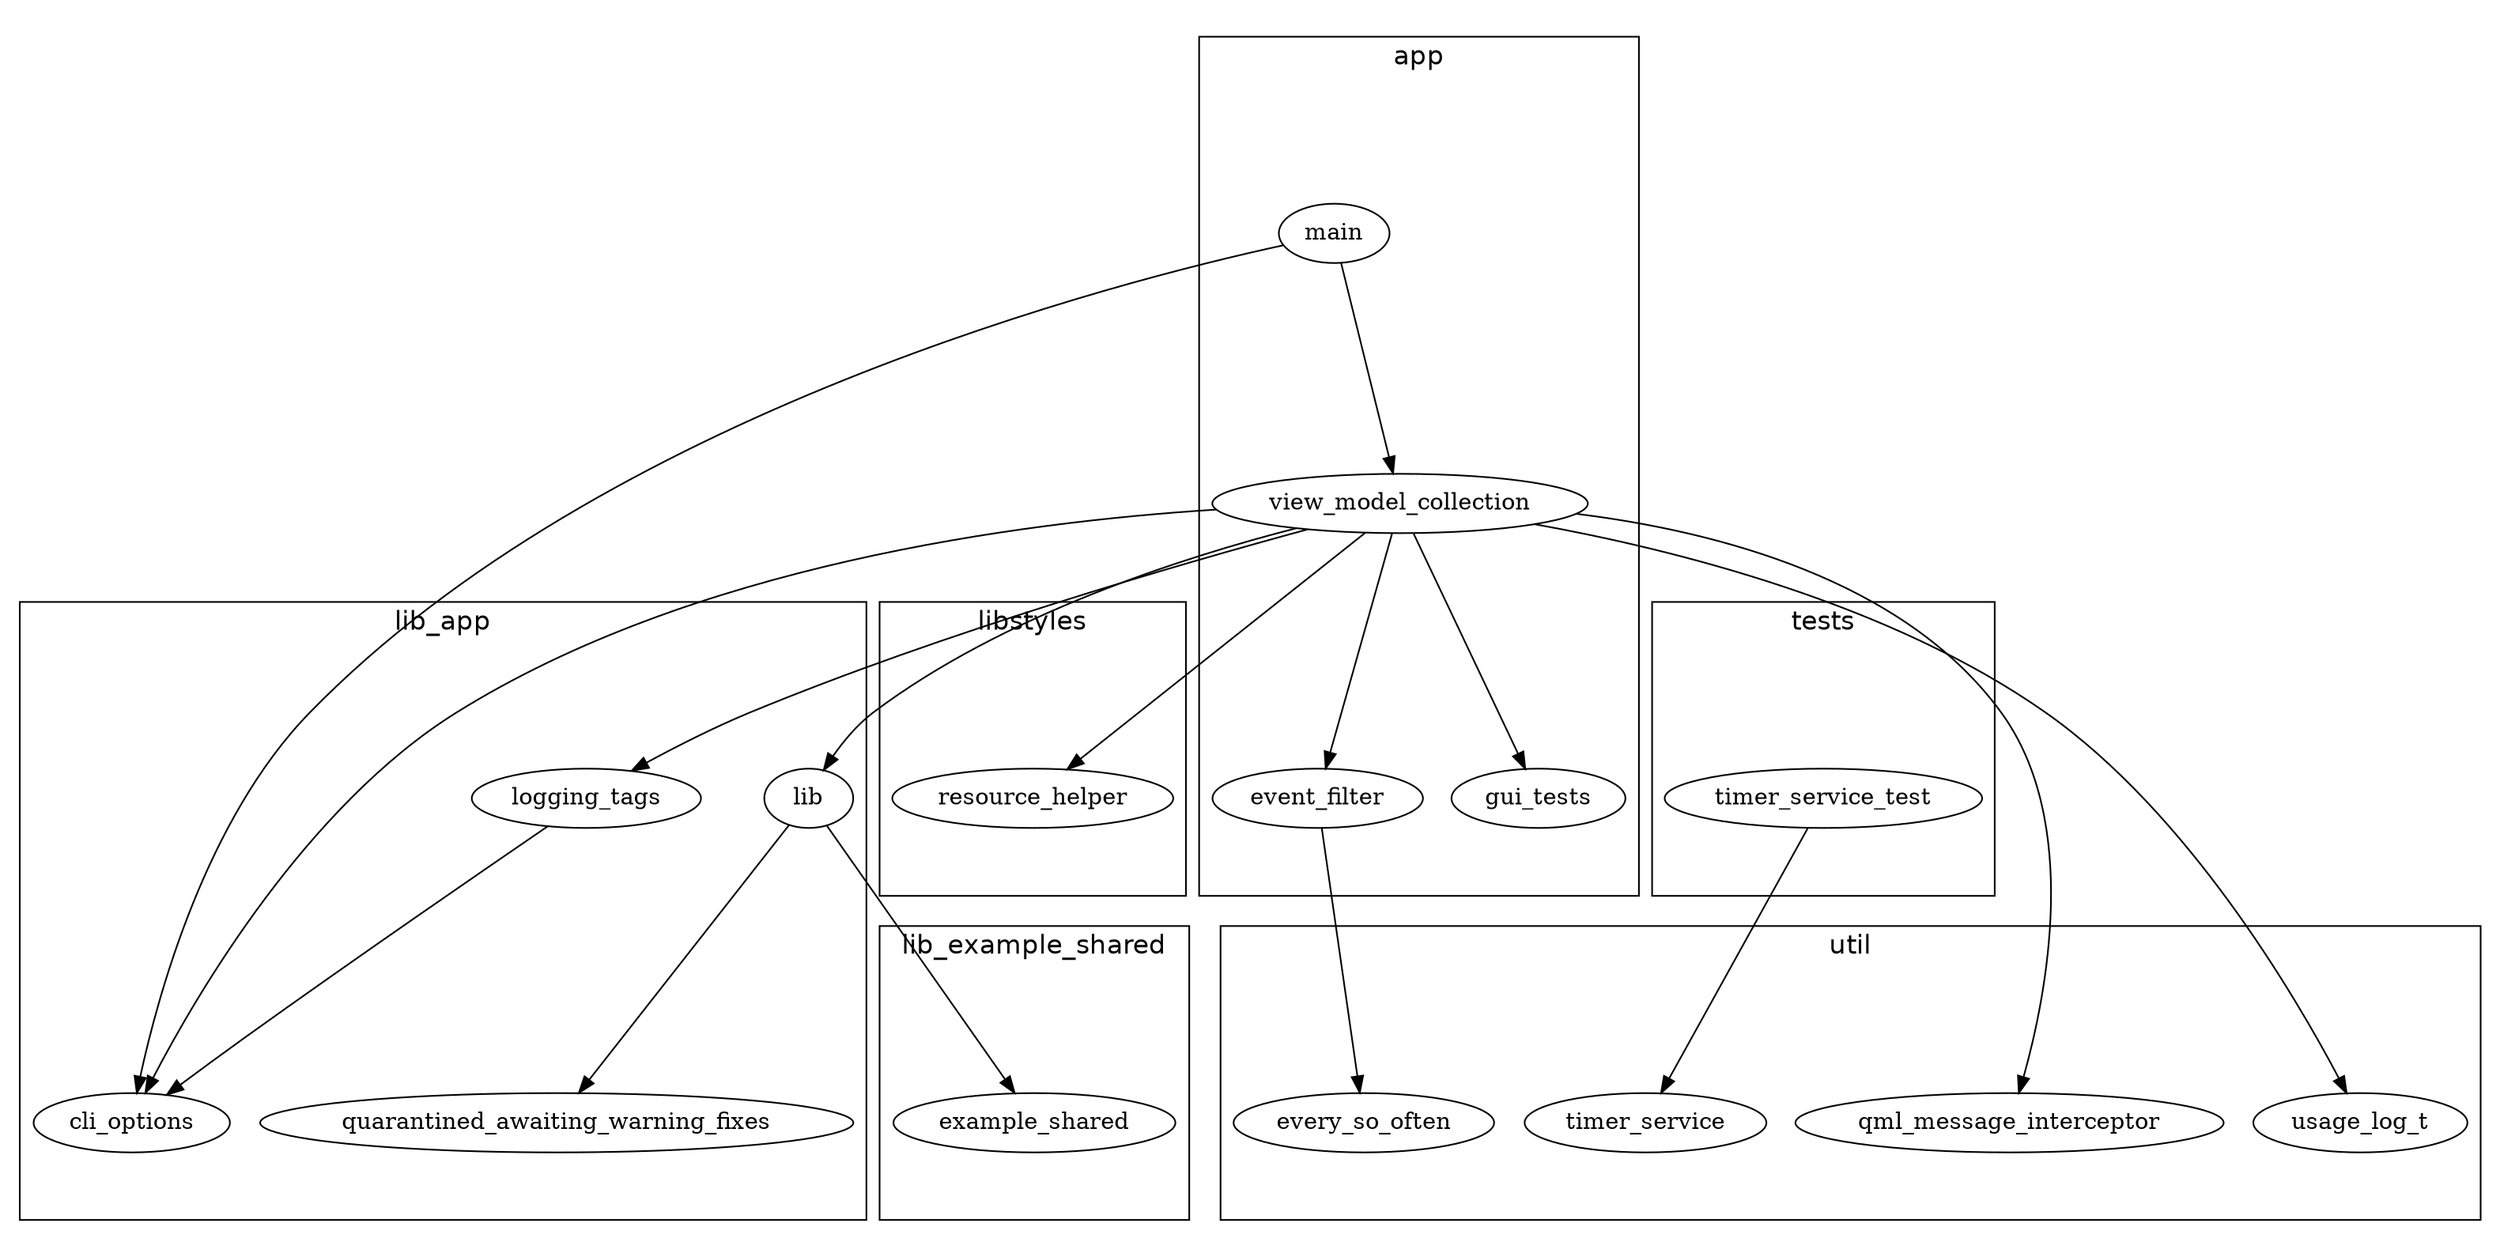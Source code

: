 digraph "source tree" {
    overlap=scale;
    ratio=0.5;
    fontsize="16";
    fontname="Helvetica";
	clusterrank="local";
subgraph "cluster_box_dir_lib_app" {
        label="lib_app";
        "cli_options";
}
"cli_options"
subgraph "cluster_box_dir_app" {
        label="app";
        "event_filter";
}
"event_filter"
"event_filter" -> "every_so_often"
subgraph "cluster_box_dir_util" {
        label="util";
        "every_so_often";
}
"every_so_often"
subgraph "cluster_box_dir_lib_example_shared" {
        label="lib_example_shared";
        "example_shared";
}
"example_shared"
subgraph "cluster_box_dir_app" {
        label="app";
        "gui_tests";
}
"gui_tests"
subgraph "cluster_box_dir_lib_app" {
        label="lib_app";
        "lib";
}
"lib"
"lib" -> "example_shared"
"lib" -> "quarantined_awaiting_warning_fixes"
subgraph "cluster_box_dir_lib_app" {
        label="lib_app";
        "logging_tags";
}
"logging_tags"
"logging_tags" -> "cli_options"
subgraph "cluster_box_dir_app" {
        label="app";
        "main";
}
"main"
"main" -> "cli_options"
"main" -> "view_model_collection"
subgraph "cluster_box_dir_util" {
        label="util";
        "qml_message_interceptor";
}
"qml_message_interceptor"
subgraph "cluster_box_dir_lib_app" {
        label="lib_app";
        "quarantined_awaiting_warning_fixes";
}
"quarantined_awaiting_warning_fixes"
subgraph "cluster_box_dir_libstyles" {
        label="libstyles";
        "resource_helper";
}
"resource_helper"
subgraph "cluster_box_dir_util" {
        label="util";
        "timer_service";
}
"timer_service"
subgraph "cluster_box_dir_tests" {
        label="tests";
        "timer_service_test";
}
"timer_service_test"
"timer_service_test" -> "timer_service"
subgraph "cluster_box_dir_util" {
        label="util";
        "usage_log_t";
}
"usage_log_t"
subgraph "cluster_box_dir_app" {
        label="app";
        "view_model_collection";
}
"view_model_collection"
"view_model_collection" -> "cli_options"
"view_model_collection" -> "event_filter"
"view_model_collection" -> "gui_tests"
"view_model_collection" -> "lib"
"view_model_collection" -> "logging_tags"
"view_model_collection" -> "qml_message_interceptor"
"view_model_collection" -> "resource_helper"
"view_model_collection" -> "usage_log_t"
}
